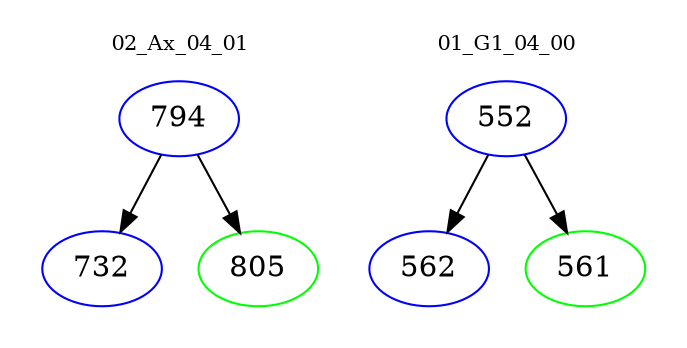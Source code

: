 digraph{
subgraph cluster_0 {
color = white
label = "02_Ax_04_01";
fontsize=10;
T0_794 [label="794", color="blue"]
T0_794 -> T0_732 [color="black"]
T0_732 [label="732", color="blue"]
T0_794 -> T0_805 [color="black"]
T0_805 [label="805", color="green"]
}
subgraph cluster_1 {
color = white
label = "01_G1_04_00";
fontsize=10;
T1_552 [label="552", color="blue"]
T1_552 -> T1_562 [color="black"]
T1_562 [label="562", color="blue"]
T1_552 -> T1_561 [color="black"]
T1_561 [label="561", color="green"]
}
}
